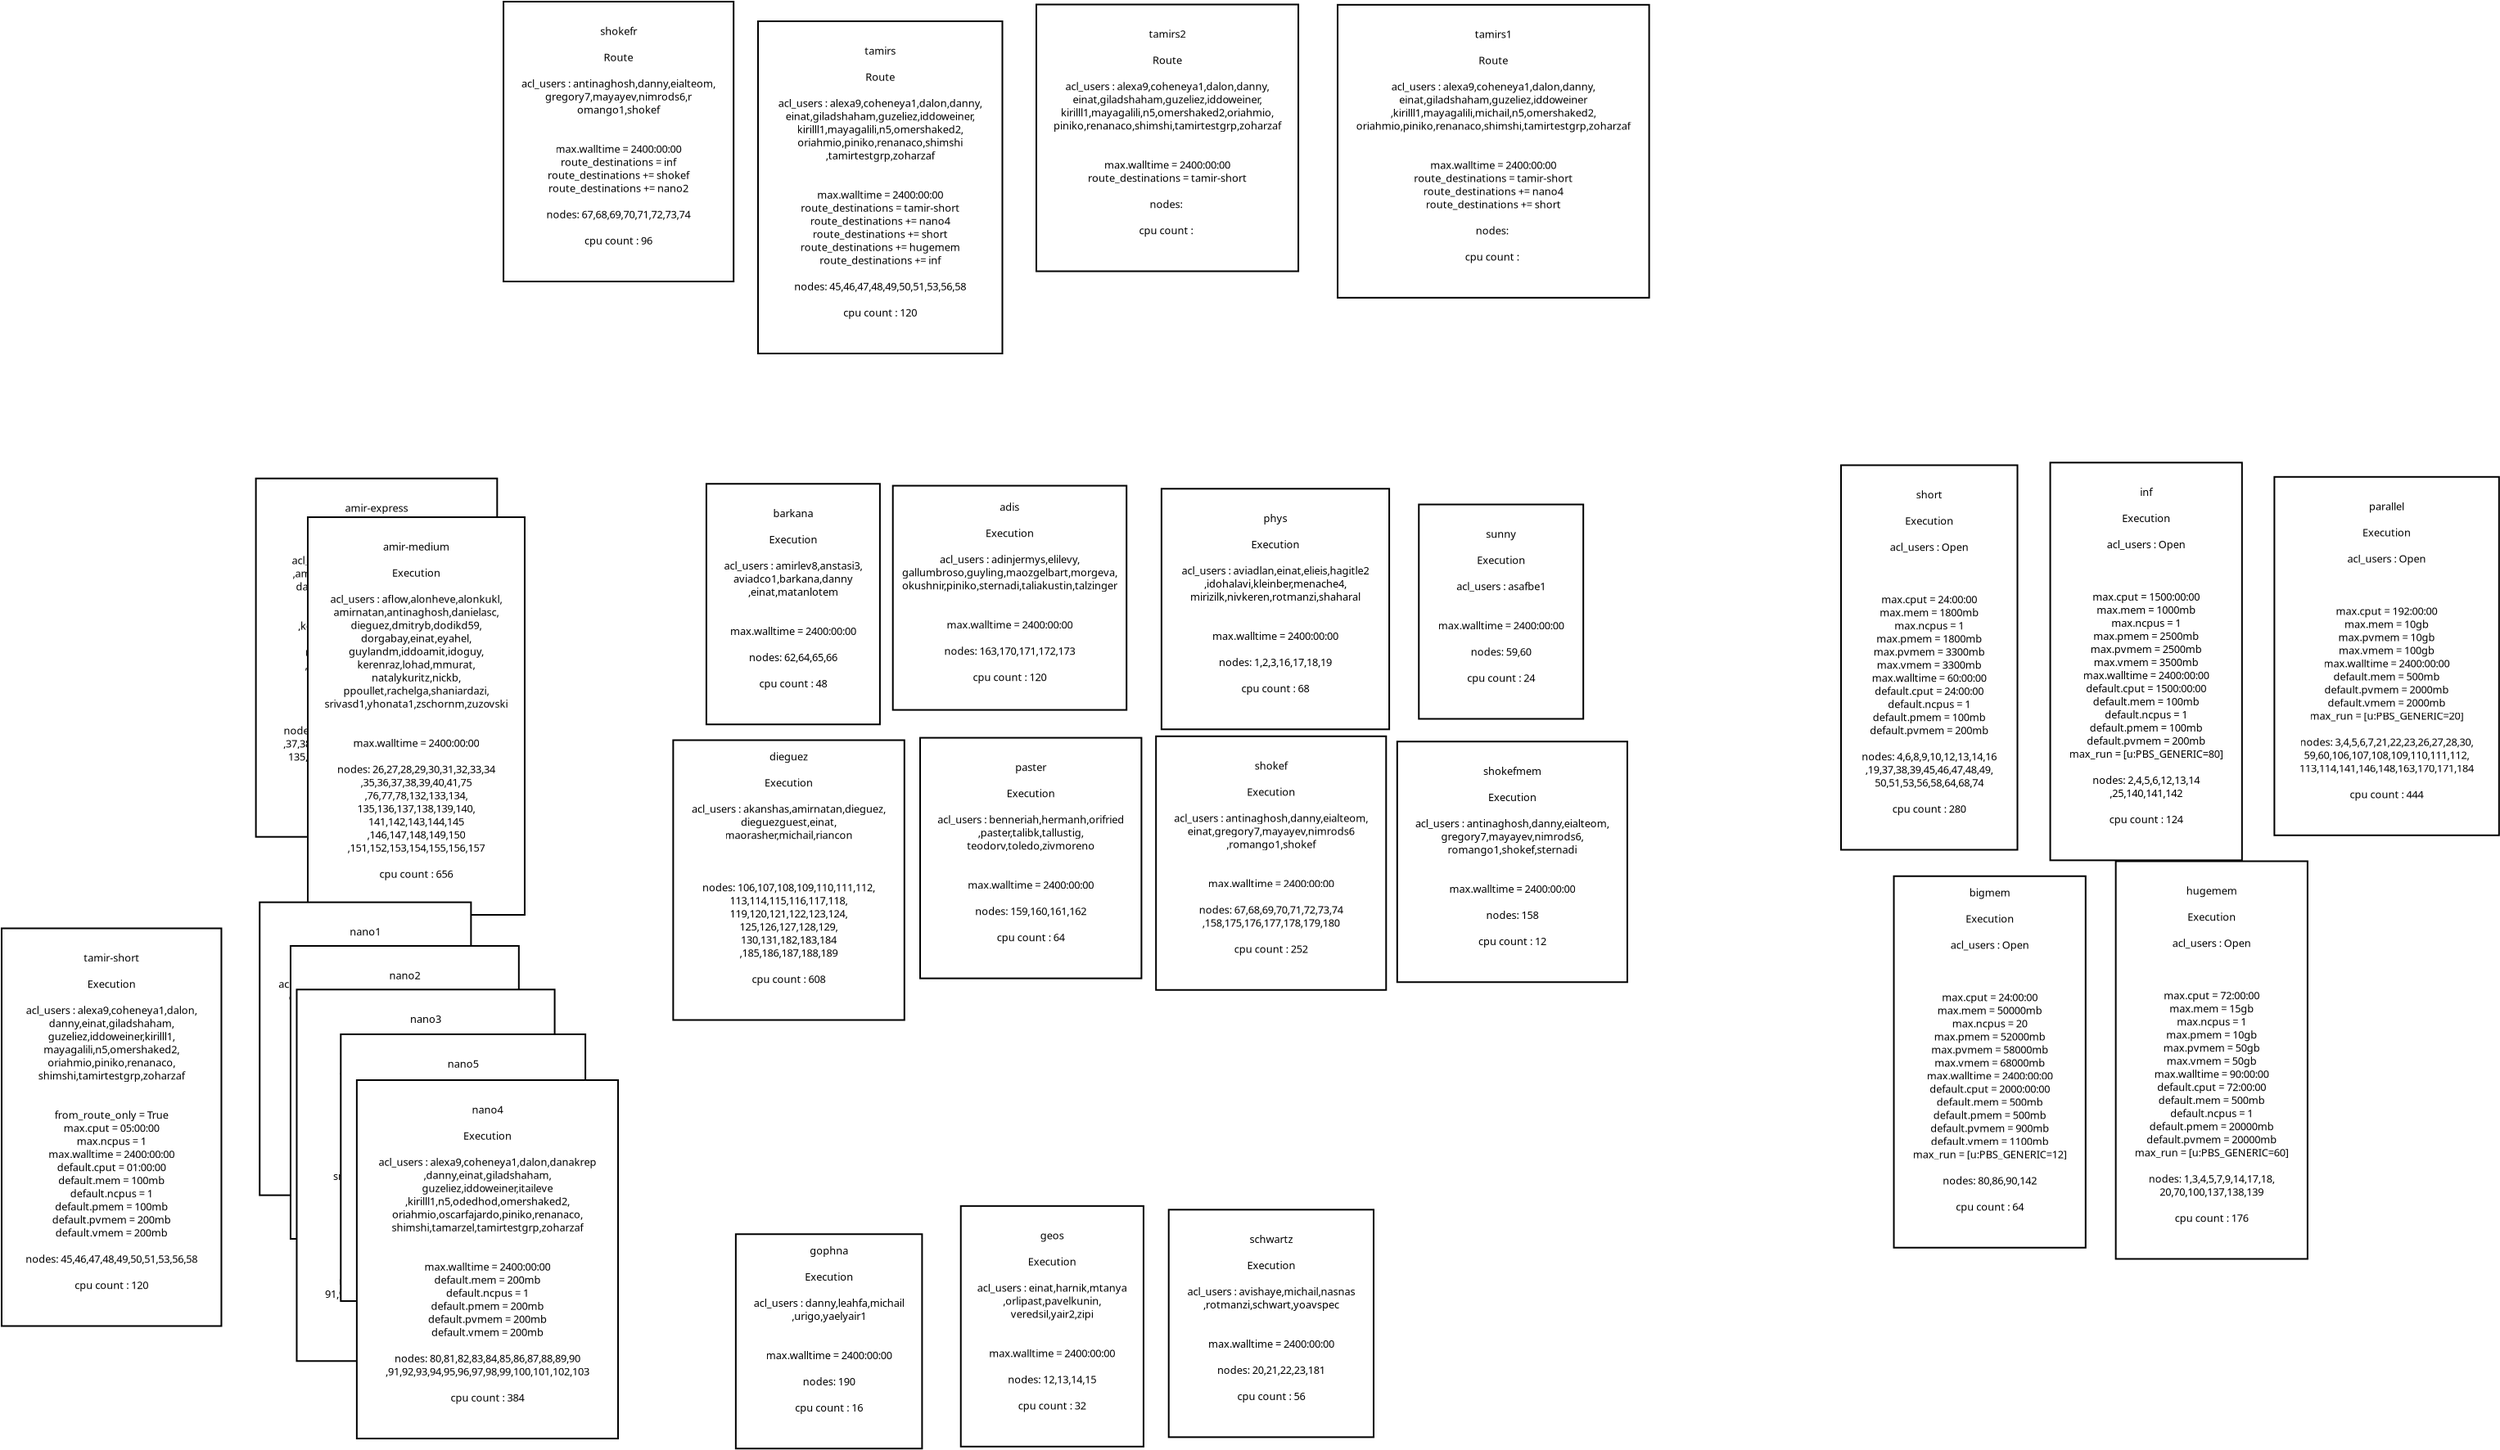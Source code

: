 <?xml version="1.0" encoding="UTF-8"?>
<dia:diagram xmlns:dia="http://www.lysator.liu.se/~alla/dia/">
  <dia:layer name="Background" visible="true" active="true">
    <dia:object type="Flowchart - Box" version="0" id="O0">
      <dia:attribute name="obj_pos">
        <dia:point val="-12.581,-28.523"/>
      </dia:attribute>
      <dia:attribute name="obj_bb">
        <dia:rectangle val="-12.631,-28.573;1.742,-14.773"/>
      </dia:attribute>
      <dia:attribute name="elem_corner">
        <dia:point val="-12.581,-28.523"/>
      </dia:attribute>
      <dia:attribute name="elem_width">
        <dia:real val="14.273"/>
      </dia:attribute>
      <dia:attribute name="elem_height">
        <dia:real val="13.7"/>
      </dia:attribute>
      <dia:attribute name="border_width">
        <dia:real val="0.1"/>
      </dia:attribute>
      <dia:attribute name="show_background">
        <dia:boolean val="true"/>
      </dia:attribute>
      <dia:attribute name="padding">
        <dia:real val="0"/>
      </dia:attribute>
      <dia:attribute name="text">
        <dia:composite type="text">
          <dia:attribute name="string">
            <dia:string>#
adis

Execution

acl_users : adinjermys,elilevy,
gallumbroso,guyling,maozgelbart,morgeva,
okushnir,piniko,sternadi,taliakustin,talzinger


max.walltime = 2400:00:00

nodes: 163,170,171,172,173

cpu count : 120

#</dia:string>
          </dia:attribute>
          <dia:attribute name="font">
            <dia:font family="sans" style="0" name="Helvetica"/>
          </dia:attribute>
          <dia:attribute name="height">
            <dia:real val="0.8"/>
          </dia:attribute>
          <dia:attribute name="pos">
            <dia:point val="-5.444,-27.878"/>
          </dia:attribute>
          <dia:attribute name="color">
            <dia:color val="#000000"/>
          </dia:attribute>
          <dia:attribute name="alignment">
            <dia:enum val="1"/>
          </dia:attribute>
        </dia:composite>
      </dia:attribute>
    </dia:object>
    <dia:object type="Flowchart - Box" version="0" id="O1">
      <dia:attribute name="obj_pos">
        <dia:point val="-51.486,-28.967"/>
      </dia:attribute>
      <dia:attribute name="obj_bb">
        <dia:rectangle val="-51.536,-29.017;-36.702,-7.017"/>
      </dia:attribute>
      <dia:attribute name="elem_corner">
        <dia:point val="-51.486,-28.967"/>
      </dia:attribute>
      <dia:attribute name="elem_width">
        <dia:real val="14.735"/>
      </dia:attribute>
      <dia:attribute name="elem_height">
        <dia:real val="21.9"/>
      </dia:attribute>
      <dia:attribute name="show_background">
        <dia:boolean val="true"/>
      </dia:attribute>
      <dia:attribute name="padding">
        <dia:real val="0.5"/>
      </dia:attribute>
      <dia:attribute name="text">
        <dia:composite type="text">
          <dia:attribute name="string">
            <dia:string>#
amir-express

Execution

acl_users : aflow,alonheve,alonkukl
,amirnatan,antinaghosh,danielasc,
danny,dieguez,dmitryb,dodikd59
,dorgabay,einat,eyahel
,guylandm,iddoamit,idoguy
,kerenraz,lohad,michail,mmurat,
natalykuritz,nickb,ppoullet,
rachelga,shaniardazi,srivasd1
,yhonata1,zschornm,zuzovski


max.walltime = 2400:00:00

nodes: 26,27,28,29,30,31,32,33,34,35,36
,37,38,39,40,41,75,76,77,78,132,133,134,
135,136,137,138,139,140,141,142,143,
144,145,146,147,148,149,150,
151,152,153,154,155,156,157

cpu count : 656
#</dia:string>
          </dia:attribute>
          <dia:attribute name="font">
            <dia:font family="sans" style="0" name="Helvetica"/>
          </dia:attribute>
          <dia:attribute name="height">
            <dia:real val="0.8"/>
          </dia:attribute>
          <dia:attribute name="pos">
            <dia:point val="-44.119,-27.822"/>
          </dia:attribute>
          <dia:attribute name="color">
            <dia:color val="#000000"/>
          </dia:attribute>
          <dia:attribute name="alignment">
            <dia:enum val="1"/>
          </dia:attribute>
        </dia:composite>
      </dia:attribute>
    </dia:object>
    <dia:object type="Flowchart - Box" version="0" id="O2">
      <dia:attribute name="obj_pos">
        <dia:point val="-48.318,-26.6"/>
      </dia:attribute>
      <dia:attribute name="obj_bb">
        <dia:rectangle val="-48.367,-26.65;-35.017,-2.25"/>
      </dia:attribute>
      <dia:attribute name="elem_corner">
        <dia:point val="-48.318,-26.6"/>
      </dia:attribute>
      <dia:attribute name="elem_width">
        <dia:real val="13.25"/>
      </dia:attribute>
      <dia:attribute name="elem_height">
        <dia:real val="24.3"/>
      </dia:attribute>
      <dia:attribute name="show_background">
        <dia:boolean val="true"/>
      </dia:attribute>
      <dia:attribute name="padding">
        <dia:real val="0.5"/>
      </dia:attribute>
      <dia:attribute name="text">
        <dia:composite type="text">
          <dia:attribute name="string">
            <dia:string>#
amir-medium

Execution

acl_users : aflow,alonheve,alonkukl,
amirnatan,antinaghosh,danielasc,
dieguez,dmitryb,dodikd59,
dorgabay,einat,eyahel,
guylandm,iddoamit,idoguy,
kerenraz,lohad,mmurat,
natalykuritz,nickb,
ppoullet,rachelga,shaniardazi,
srivasd1,yhonata1,zschornm,zuzovski


max.walltime = 2400:00:00

nodes: 26,27,28,29,30,31,32,33,34
,35,36,37,38,39,40,41,75
,76,77,78,132,133,134,
135,136,137,138,139,140,
141,142,143,144,145
,146,147,148,149,150
,151,152,153,154,155,156,157

cpu count : 656

#</dia:string>
          </dia:attribute>
          <dia:attribute name="font">
            <dia:font family="sans" style="0" name="Helvetica"/>
          </dia:attribute>
          <dia:attribute name="height">
            <dia:real val="0.8"/>
          </dia:attribute>
          <dia:attribute name="pos">
            <dia:point val="-41.693,-25.455"/>
          </dia:attribute>
          <dia:attribute name="color">
            <dia:color val="#000000"/>
          </dia:attribute>
          <dia:attribute name="alignment">
            <dia:enum val="1"/>
          </dia:attribute>
        </dia:composite>
      </dia:attribute>
    </dia:object>
    <dia:object type="Flowchart - Box" version="0" id="O3">
      <dia:attribute name="obj_pos">
        <dia:point val="-23.972,-28.639"/>
      </dia:attribute>
      <dia:attribute name="obj_bb">
        <dia:rectangle val="-24.022,-28.689;-13.322,-13.889"/>
      </dia:attribute>
      <dia:attribute name="elem_corner">
        <dia:point val="-23.972,-28.639"/>
      </dia:attribute>
      <dia:attribute name="elem_width">
        <dia:real val="10.6"/>
      </dia:attribute>
      <dia:attribute name="elem_height">
        <dia:real val="14.7"/>
      </dia:attribute>
      <dia:attribute name="show_background">
        <dia:boolean val="true"/>
      </dia:attribute>
      <dia:attribute name="padding">
        <dia:real val="0.5"/>
      </dia:attribute>
      <dia:attribute name="text">
        <dia:composite type="text">
          <dia:attribute name="string">
            <dia:string>#
barkana

Execution

acl_users : amirlev8,anstasi3,
aviadco1,barkana,danny
,einat,matanlotem


max.walltime = 2400:00:00

nodes: 62,64,65,66

cpu count : 48

#</dia:string>
          </dia:attribute>
          <dia:attribute name="font">
            <dia:font family="sans" style="0" name="Helvetica"/>
          </dia:attribute>
          <dia:attribute name="height">
            <dia:real val="0.8"/>
          </dia:attribute>
          <dia:attribute name="pos">
            <dia:point val="-18.672,-27.494"/>
          </dia:attribute>
          <dia:attribute name="color">
            <dia:color val="#000000"/>
          </dia:attribute>
          <dia:attribute name="alignment">
            <dia:enum val="1"/>
          </dia:attribute>
        </dia:composite>
      </dia:attribute>
    </dia:object>
    <dia:object type="Flowchart - Box" version="0" id="O4">
      <dia:attribute name="obj_pos">
        <dia:point val="48.56,-4.665"/>
      </dia:attribute>
      <dia:attribute name="obj_bb">
        <dia:rectangle val="48.51,-4.715;60.323,18.085"/>
      </dia:attribute>
      <dia:attribute name="elem_corner">
        <dia:point val="48.56,-4.665"/>
      </dia:attribute>
      <dia:attribute name="elem_width">
        <dia:real val="11.713"/>
      </dia:attribute>
      <dia:attribute name="elem_height">
        <dia:real val="22.7"/>
      </dia:attribute>
      <dia:attribute name="show_background">
        <dia:boolean val="true"/>
      </dia:attribute>
      <dia:attribute name="padding">
        <dia:real val="0.5"/>
      </dia:attribute>
      <dia:attribute name="text">
        <dia:composite type="text">
          <dia:attribute name="string">
            <dia:string>#bigmem

Execution

acl_users : Open



max.cput = 24:00:00
max.mem = 50000mb
max.ncpus = 20
max.pmem = 52000mb
max.pvmem = 58000mb
max.vmem = 68000mb
max.walltime = 2400:00:00
default.cput = 2000:00:00
default.mem = 500mb
default.pmem = 500mb
default.pvmem = 900mb
default.vmem = 1100mb
max_run = [u:PBS_GENERIC=12]

nodes: 80,86,90,142

cpu count : 64

#</dia:string>
          </dia:attribute>
          <dia:attribute name="font">
            <dia:font family="sans" style="0" name="Helvetica"/>
          </dia:attribute>
          <dia:attribute name="height">
            <dia:real val="0.8"/>
          </dia:attribute>
          <dia:attribute name="pos">
            <dia:point val="54.416,-3.52"/>
          </dia:attribute>
          <dia:attribute name="color">
            <dia:color val="#000000"/>
          </dia:attribute>
          <dia:attribute name="alignment">
            <dia:enum val="1"/>
          </dia:attribute>
        </dia:composite>
      </dia:attribute>
    </dia:object>
    <dia:object type="Flowchart - Box" version="0" id="O5">
      <dia:attribute name="obj_pos">
        <dia:point val="-25.999,-12.976"/>
      </dia:attribute>
      <dia:attribute name="obj_bb">
        <dia:rectangle val="-26.049,-13.026;-11.827,4.174"/>
      </dia:attribute>
      <dia:attribute name="elem_corner">
        <dia:point val="-25.999,-12.976"/>
      </dia:attribute>
      <dia:attribute name="elem_width">
        <dia:real val="14.122"/>
      </dia:attribute>
      <dia:attribute name="elem_height">
        <dia:real val="17.1"/>
      </dia:attribute>
      <dia:attribute name="show_background">
        <dia:boolean val="true"/>
      </dia:attribute>
      <dia:attribute name="padding">
        <dia:real val="0.5"/>
      </dia:attribute>
      <dia:attribute name="text">
        <dia:composite type="text">
          <dia:attribute name="string">
            <dia:string>#dieguez

Execution

acl_users : akanshas,amirnatan,dieguez,
dieguezguest,einat,
maorasher,michail,riancon



nodes: 106,107,108,109,110,111,112,
113,114,115,116,117,118,
119,120,121,122,123,124,
125,126,127,128,129,
130,131,182,183,184
,185,186,187,188,189

cpu count : 608

#</dia:string>
          </dia:attribute>
          <dia:attribute name="font">
            <dia:font family="sans" style="0" name="Helvetica"/>
          </dia:attribute>
          <dia:attribute name="height">
            <dia:real val="0.8"/>
          </dia:attribute>
          <dia:attribute name="pos">
            <dia:point val="-18.938,-11.831"/>
          </dia:attribute>
          <dia:attribute name="color">
            <dia:color val="#000000"/>
          </dia:attribute>
          <dia:attribute name="alignment">
            <dia:enum val="1"/>
          </dia:attribute>
        </dia:composite>
      </dia:attribute>
    </dia:object>
    <dia:object type="Flowchart - Box" version="0" id="O6">
      <dia:attribute name="obj_pos">
        <dia:point val="-8.43,15.489"/>
      </dia:attribute>
      <dia:attribute name="obj_bb">
        <dia:rectangle val="-8.48,15.439;2.78,30.239"/>
      </dia:attribute>
      <dia:attribute name="elem_corner">
        <dia:point val="-8.43,15.489"/>
      </dia:attribute>
      <dia:attribute name="elem_width">
        <dia:real val="11.16"/>
      </dia:attribute>
      <dia:attribute name="elem_height">
        <dia:real val="14.7"/>
      </dia:attribute>
      <dia:attribute name="show_background">
        <dia:boolean val="true"/>
      </dia:attribute>
      <dia:attribute name="padding">
        <dia:real val="0.5"/>
      </dia:attribute>
      <dia:attribute name="text">
        <dia:composite type="text">
          <dia:attribute name="string">
            <dia:string>#
geos

Execution

acl_users : einat,harnik,mtanya
,orlipast,pavelkunin,
veredsil,yair2,zipi


max.walltime = 2400:00:00

nodes: 12,13,14,15

cpu count : 32

#</dia:string>
          </dia:attribute>
          <dia:attribute name="font">
            <dia:font family="sans" style="0" name="Helvetica"/>
          </dia:attribute>
          <dia:attribute name="height">
            <dia:real val="0.8"/>
          </dia:attribute>
          <dia:attribute name="pos">
            <dia:point val="-2.85,16.634"/>
          </dia:attribute>
          <dia:attribute name="color">
            <dia:color val="#000000"/>
          </dia:attribute>
          <dia:attribute name="alignment">
            <dia:enum val="1"/>
          </dia:attribute>
        </dia:composite>
      </dia:attribute>
    </dia:object>
    <dia:object type="Flowchart - Box" version="0" id="O7">
      <dia:attribute name="obj_pos">
        <dia:point val="-22.174,17.21"/>
      </dia:attribute>
      <dia:attribute name="obj_bb">
        <dia:rectangle val="-22.224,17.16;-10.746,30.36"/>
      </dia:attribute>
      <dia:attribute name="elem_corner">
        <dia:point val="-22.174,17.21"/>
      </dia:attribute>
      <dia:attribute name="elem_width">
        <dia:real val="11.377"/>
      </dia:attribute>
      <dia:attribute name="elem_height">
        <dia:real val="13.1"/>
      </dia:attribute>
      <dia:attribute name="show_background">
        <dia:boolean val="true"/>
      </dia:attribute>
      <dia:attribute name="padding">
        <dia:real val="0.5"/>
      </dia:attribute>
      <dia:attribute name="text">
        <dia:composite type="text">
          <dia:attribute name="string">
            <dia:string>#gophna

Execution

acl_users : danny,leahfa,michail
,urigo,yaelyair1


max.walltime = 2400:00:00

nodes: 190

cpu count : 16

#</dia:string>
          </dia:attribute>
          <dia:attribute name="font">
            <dia:font family="sans" style="0" name="Helvetica"/>
          </dia:attribute>
          <dia:attribute name="height">
            <dia:real val="0.8"/>
          </dia:attribute>
          <dia:attribute name="pos">
            <dia:point val="-16.485,18.355"/>
          </dia:attribute>
          <dia:attribute name="color">
            <dia:color val="#000000"/>
          </dia:attribute>
          <dia:attribute name="alignment">
            <dia:enum val="1"/>
          </dia:attribute>
        </dia:composite>
      </dia:attribute>
    </dia:object>
    <dia:object type="Flowchart - Box" version="0" id="O8">
      <dia:attribute name="obj_pos">
        <dia:point val="62.115,-5.578"/>
      </dia:attribute>
      <dia:attribute name="obj_bb">
        <dia:rectangle val="62.065,-5.628;73.877,18.772"/>
      </dia:attribute>
      <dia:attribute name="elem_corner">
        <dia:point val="62.115,-5.578"/>
      </dia:attribute>
      <dia:attribute name="elem_width">
        <dia:real val="11.713"/>
      </dia:attribute>
      <dia:attribute name="elem_height">
        <dia:real val="24.3"/>
      </dia:attribute>
      <dia:attribute name="show_background">
        <dia:boolean val="true"/>
      </dia:attribute>
      <dia:attribute name="padding">
        <dia:real val="0.5"/>
      </dia:attribute>
      <dia:attribute name="text">
        <dia:composite type="text">
          <dia:attribute name="string">
            <dia:string>#
hugemem

Execution

acl_users : Open



max.cput = 72:00:00
max.mem = 15gb
max.ncpus = 1
max.pmem = 10gb
max.pvmem = 50gb
max.vmem = 50gb
max.walltime = 90:00:00
default.cput = 72:00:00
default.mem = 500mb
default.ncpus = 1
default.pmem = 20000mb
default.pvmem = 20000mb
max_run = [u:PBS_GENERIC=60]

nodes: 1,3,4,5,7,9,14,17,18,
20,70,100,137,138,139

cpu count : 176

#</dia:string>
          </dia:attribute>
          <dia:attribute name="font">
            <dia:font family="sans" style="0" name="Helvetica"/>
          </dia:attribute>
          <dia:attribute name="height">
            <dia:real val="0.8"/>
          </dia:attribute>
          <dia:attribute name="pos">
            <dia:point val="67.971,-4.433"/>
          </dia:attribute>
          <dia:attribute name="color">
            <dia:color val="#000000"/>
          </dia:attribute>
          <dia:attribute name="alignment">
            <dia:enum val="1"/>
          </dia:attribute>
        </dia:composite>
      </dia:attribute>
    </dia:object>
    <dia:object type="Flowchart - Box" version="0" id="O9">
      <dia:attribute name="obj_pos">
        <dia:point val="58.111,-29.935"/>
      </dia:attribute>
      <dia:attribute name="obj_bb">
        <dia:rectangle val="58.061,-29.985;69.874,-5.585"/>
      </dia:attribute>
      <dia:attribute name="elem_corner">
        <dia:point val="58.111,-29.935"/>
      </dia:attribute>
      <dia:attribute name="elem_width">
        <dia:real val="11.713"/>
      </dia:attribute>
      <dia:attribute name="elem_height">
        <dia:real val="24.3"/>
      </dia:attribute>
      <dia:attribute name="show_background">
        <dia:boolean val="true"/>
      </dia:attribute>
      <dia:attribute name="padding">
        <dia:real val="0.5"/>
      </dia:attribute>
      <dia:attribute name="text">
        <dia:composite type="text">
          <dia:attribute name="string">
            <dia:string>#
inf

Execution

acl_users : Open



max.cput = 1500:00:00
max.mem = 1000mb
max.ncpus = 1
max.pmem = 2500mb
max.pvmem = 2500mb
max.vmem = 3500mb
max.walltime = 2400:00:00
default.cput = 1500:00:00
default.mem = 100mb
default.ncpus = 1
default.pmem = 100mb
default.pvmem = 200mb
max_run = [u:PBS_GENERIC=80]

nodes: 2,4,5,6,12,13,14
,25,140,141,142

cpu count : 124

#</dia:string>
          </dia:attribute>
          <dia:attribute name="font">
            <dia:font family="sans" style="0" name="Helvetica"/>
          </dia:attribute>
          <dia:attribute name="height">
            <dia:real val="0.8"/>
          </dia:attribute>
          <dia:attribute name="pos">
            <dia:point val="63.967,-28.79"/>
          </dia:attribute>
          <dia:attribute name="color">
            <dia:color val="#000000"/>
          </dia:attribute>
          <dia:attribute name="alignment">
            <dia:enum val="1"/>
          </dia:attribute>
        </dia:composite>
      </dia:attribute>
    </dia:object>
    <dia:object type="Flowchart - Box" version="0" id="O10">
      <dia:attribute name="obj_pos">
        <dia:point val="-51.256,-3.071"/>
      </dia:attribute>
      <dia:attribute name="obj_bb">
        <dia:rectangle val="-51.306,-3.121;-38.299,14.879"/>
      </dia:attribute>
      <dia:attribute name="elem_corner">
        <dia:point val="-51.256,-3.071"/>
      </dia:attribute>
      <dia:attribute name="elem_width">
        <dia:real val="12.908"/>
      </dia:attribute>
      <dia:attribute name="elem_height">
        <dia:real val="17.9"/>
      </dia:attribute>
      <dia:attribute name="show_background">
        <dia:boolean val="true"/>
      </dia:attribute>
      <dia:attribute name="padding">
        <dia:real val="0.5"/>
      </dia:attribute>
      <dia:attribute name="text">
        <dia:composite type="text">
          <dia:attribute name="string">
            <dia:string>#
nano1

Execution

acl_users : anitzan,cosby,dergachev,
ebenstein,inonshar,mgoldstein,
michalo2,migliore,mordecai,
nitzan,noafreif,santanu


max.walltime = 2400:00:00
default.ncpus = 1

nodes: 80,81,82,83,84,85,86,87,
88,89,90,91,92,93,94,95,
96,97,98,99,100,101,102,103

cpu count : 384

#</dia:string>
          </dia:attribute>
          <dia:attribute name="font">
            <dia:font family="sans" style="0" name="Helvetica"/>
          </dia:attribute>
          <dia:attribute name="height">
            <dia:real val="0.8"/>
          </dia:attribute>
          <dia:attribute name="pos">
            <dia:point val="-44.802,-1.926"/>
          </dia:attribute>
          <dia:attribute name="color">
            <dia:color val="#000000"/>
          </dia:attribute>
          <dia:attribute name="alignment">
            <dia:enum val="1"/>
          </dia:attribute>
        </dia:composite>
      </dia:attribute>
    </dia:object>
    <dia:object type="Flowchart - Box" version="0" id="O11">
      <dia:attribute name="obj_pos">
        <dia:point val="-49.369,-0.404"/>
      </dia:attribute>
      <dia:attribute name="obj_bb">
        <dia:rectangle val="-49.419,-0.454;-35.376,17.546"/>
      </dia:attribute>
      <dia:attribute name="elem_corner">
        <dia:point val="-49.369,-0.404"/>
      </dia:attribute>
      <dia:attribute name="elem_width">
        <dia:real val="13.943"/>
      </dia:attribute>
      <dia:attribute name="elem_height">
        <dia:real val="17.9"/>
      </dia:attribute>
      <dia:attribute name="show_background">
        <dia:boolean val="true"/>
      </dia:attribute>
      <dia:attribute name="padding">
        <dia:real val="0.5"/>
      </dia:attribute>
      <dia:attribute name="text">
        <dia:composite type="text">
          <dia:attribute name="string">
            <dia:string>#
nano2

Execution

acl_users : eialteom,gregory7,mayayev,
mordecai,nimrods6,romango1,shokef


max.walltime = 2400:00:00
default.mem = 200mb
default.ncpus = 1
default.pmem = 200mb

nodes: 81,82,83,84,85,86,87,
88,89,90,91,92,93,94,95,96
,97,98,99,100,101,102,103

cpu count : 368

#</dia:string>
          </dia:attribute>
          <dia:attribute name="font">
            <dia:font family="sans" style="0" name="Helvetica"/>
          </dia:attribute>
          <dia:attribute name="height">
            <dia:real val="0.8"/>
          </dia:attribute>
          <dia:attribute name="pos">
            <dia:point val="-42.397,0.741"/>
          </dia:attribute>
          <dia:attribute name="color">
            <dia:color val="#000000"/>
          </dia:attribute>
          <dia:attribute name="alignment">
            <dia:enum val="1"/>
          </dia:attribute>
        </dia:composite>
      </dia:attribute>
    </dia:object>
    <dia:object type="Flowchart - Box" version="0" id="O12">
      <dia:attribute name="obj_pos">
        <dia:point val="-48.993,2.262"/>
      </dia:attribute>
      <dia:attribute name="obj_bb">
        <dia:rectangle val="-49.043,2.212;-33.188,25.012"/>
      </dia:attribute>
      <dia:attribute name="elem_corner">
        <dia:point val="-48.993,2.262"/>
      </dia:attribute>
      <dia:attribute name="elem_width">
        <dia:real val="15.755"/>
      </dia:attribute>
      <dia:attribute name="elem_height">
        <dia:real val="22.7"/>
      </dia:attribute>
      <dia:attribute name="show_background">
        <dia:boolean val="true"/>
      </dia:attribute>
      <dia:attribute name="padding">
        <dia:real val="0.5"/>
      </dia:attribute>
      <dia:attribute name="text">
        <dia:composite type="text">
          <dia:attribute name="string">
            <dia:string>#
nano3

Execution

acl_users : aflow,alonheve,alonkukl,
amirnatan,antinaghosh,dieguez
,dodikd59,eyahel,goldfriend,
guylandm,hdiamant,iddoamit
,idoguy,jonathanm,kerenraz,
lironkor,lohad,mmurat
,natalykuritz,ozzoshri,rachelga,
riancon,ronlif,shaniardazi,
srivasd1,tamiradm,zschornm,zuzovski


max.walltime = 2400:00:00
default.mem = 200mb
default.ncpus = 1
default.pmem = 200mb

nodes: 81,82,83,84,85,86,87,88,89,90,
91,92,93,94,95,96,97,98,99,100,101,102,103

cpu count : 368

#</dia:string>
          </dia:attribute>
          <dia:attribute name="font">
            <dia:font family="sans" style="0" name="Helvetica"/>
          </dia:attribute>
          <dia:attribute name="height">
            <dia:real val="0.8"/>
          </dia:attribute>
          <dia:attribute name="pos">
            <dia:point val="-41.116,3.407"/>
          </dia:attribute>
          <dia:attribute name="color">
            <dia:color val="#000000"/>
          </dia:attribute>
          <dia:attribute name="alignment">
            <dia:enum val="1"/>
          </dia:attribute>
        </dia:composite>
      </dia:attribute>
    </dia:object>
    <dia:object type="Flowchart - Box" version="0" id="O13">
      <dia:attribute name="obj_pos">
        <dia:point val="-46.302,4.996"/>
      </dia:attribute>
      <dia:attribute name="obj_bb">
        <dia:rectangle val="-46.352,4.946;-31.312,21.346"/>
      </dia:attribute>
      <dia:attribute name="elem_corner">
        <dia:point val="-46.302,4.996"/>
      </dia:attribute>
      <dia:attribute name="elem_width">
        <dia:real val="14.94"/>
      </dia:attribute>
      <dia:attribute name="elem_height">
        <dia:real val="16.3"/>
      </dia:attribute>
      <dia:attribute name="show_background">
        <dia:boolean val="true"/>
      </dia:attribute>
      <dia:attribute name="padding">
        <dia:real val="0.5"/>
      </dia:attribute>
      <dia:attribute name="text">
        <dia:composite type="text">
          <dia:attribute name="string">
            <dia:string>#
nano5

Execution

acl_users : advazehavi,rabani,takuma


max.walltime = 2400:00:00
default.mem = 200mb
default.ncpus = 1
default.pmem = 200mb

nodes: 81,82,83,84,85,86,87,88,89,90,91
,92,93,94,95,96,97,98,99,100,101,102,103

cpu count : 368

#</dia:string>
          </dia:attribute>
          <dia:attribute name="font">
            <dia:font family="sans" style="0" name="Helvetica"/>
          </dia:attribute>
          <dia:attribute name="height">
            <dia:real val="0.8"/>
          </dia:attribute>
          <dia:attribute name="pos">
            <dia:point val="-38.832,6.141"/>
          </dia:attribute>
          <dia:attribute name="color">
            <dia:color val="#000000"/>
          </dia:attribute>
          <dia:attribute name="alignment">
            <dia:enum val="1"/>
          </dia:attribute>
        </dia:composite>
      </dia:attribute>
    </dia:object>
    <dia:object type="Flowchart - Box" version="0" id="O14">
      <dia:attribute name="obj_pos">
        <dia:point val="-45.323,7.796"/>
      </dia:attribute>
      <dia:attribute name="obj_bb">
        <dia:rectangle val="-45.373,7.746;-29.315,29.746"/>
      </dia:attribute>
      <dia:attribute name="elem_corner">
        <dia:point val="-45.323,7.796"/>
      </dia:attribute>
      <dia:attribute name="elem_width">
        <dia:real val="15.957"/>
      </dia:attribute>
      <dia:attribute name="elem_height">
        <dia:real val="21.9"/>
      </dia:attribute>
      <dia:attribute name="show_background">
        <dia:boolean val="true"/>
      </dia:attribute>
      <dia:attribute name="padding">
        <dia:real val="0.5"/>
      </dia:attribute>
      <dia:attribute name="text">
        <dia:composite type="text">
          <dia:attribute name="string">
            <dia:string>#
nano4

Execution

acl_users : alexa9,coheneya1,dalon,danakrep
,danny,einat,giladshaham,
guzeliez,iddoweiner,itaileve
,kirilll1,n5,odedhod,omershaked2,
oriahmio,oscarfajardo,piniko,renanaco,
shimshi,tamarzel,tamirtestgrp,zoharzaf


max.walltime = 2400:00:00
default.mem = 200mb
default.ncpus = 1
default.pmem = 200mb
default.pvmem = 200mb
default.vmem = 200mb

nodes: 80,81,82,83,84,85,86,87,88,89,90
,91,92,93,94,95,96,97,98,99,100,101,102,103

cpu count : 384

#</dia:string>
          </dia:attribute>
          <dia:attribute name="font">
            <dia:font family="sans" style="0" name="Helvetica"/>
          </dia:attribute>
          <dia:attribute name="height">
            <dia:real val="0.8"/>
          </dia:attribute>
          <dia:attribute name="pos">
            <dia:point val="-37.344,8.941"/>
          </dia:attribute>
          <dia:attribute name="color">
            <dia:color val="#000000"/>
          </dia:attribute>
          <dia:attribute name="alignment">
            <dia:enum val="1"/>
          </dia:attribute>
        </dia:composite>
      </dia:attribute>
    </dia:object>
    <dia:object type="Flowchart - Box" version="0" id="O15">
      <dia:attribute name="obj_pos">
        <dia:point val="71.802,-29.062"/>
      </dia:attribute>
      <dia:attribute name="obj_bb">
        <dia:rectangle val="71.752,-29.112;85.574,-7.112"/>
      </dia:attribute>
      <dia:attribute name="elem_corner">
        <dia:point val="71.802,-29.062"/>
      </dia:attribute>
      <dia:attribute name="elem_width">
        <dia:real val="13.722"/>
      </dia:attribute>
      <dia:attribute name="elem_height">
        <dia:real val="21.9"/>
      </dia:attribute>
      <dia:attribute name="show_background">
        <dia:boolean val="true"/>
      </dia:attribute>
      <dia:attribute name="padding">
        <dia:real val="0.5"/>
      </dia:attribute>
      <dia:attribute name="text">
        <dia:composite type="text">
          <dia:attribute name="string">
            <dia:string>#
parallel

Execution

acl_users : Open



max.cput = 192:00:00
max.mem = 10gb
max.pvmem = 10gb
max.vmem = 100gb
max.walltime = 2400:00:00
default.mem = 500mb
default.pvmem = 2000mb
default.vmem = 2000mb
max_run = [u:PBS_GENERIC=20]

nodes: 3,4,5,6,7,21,22,23,26,27,28,30,
59,60,106,107,108,109,110,111,112,
113,114,141,146,148,163,170,171,184

cpu count : 444

#</dia:string>
          </dia:attribute>
          <dia:attribute name="font">
            <dia:font family="sans" style="0" name="Helvetica"/>
          </dia:attribute>
          <dia:attribute name="height">
            <dia:real val="0.8"/>
          </dia:attribute>
          <dia:attribute name="pos">
            <dia:point val="78.663,-27.917"/>
          </dia:attribute>
          <dia:attribute name="color">
            <dia:color val="#000000"/>
          </dia:attribute>
          <dia:attribute name="alignment">
            <dia:enum val="1"/>
          </dia:attribute>
        </dia:composite>
      </dia:attribute>
    </dia:object>
    <dia:object type="Flowchart - Box" version="0" id="O16">
      <dia:attribute name="obj_pos">
        <dia:point val="-10.915,-13.121"/>
      </dia:attribute>
      <dia:attribute name="obj_bb">
        <dia:rectangle val="-10.964,-13.171;2.653,1.629"/>
      </dia:attribute>
      <dia:attribute name="elem_corner">
        <dia:point val="-10.915,-13.121"/>
      </dia:attribute>
      <dia:attribute name="elem_width">
        <dia:real val="13.518"/>
      </dia:attribute>
      <dia:attribute name="elem_height">
        <dia:real val="14.7"/>
      </dia:attribute>
      <dia:attribute name="show_background">
        <dia:boolean val="true"/>
      </dia:attribute>
      <dia:attribute name="padding">
        <dia:real val="0.5"/>
      </dia:attribute>
      <dia:attribute name="text">
        <dia:composite type="text">
          <dia:attribute name="string">
            <dia:string>#
paster

Execution

acl_users : benneriah,hermanh,orifried
,paster,talibk,tallustig,
teodorv,toledo,zivmoreno


max.walltime = 2400:00:00

nodes: 159,160,161,162

cpu count : 64

#</dia:string>
          </dia:attribute>
          <dia:attribute name="font">
            <dia:font family="sans" style="0" name="Helvetica"/>
          </dia:attribute>
          <dia:attribute name="height">
            <dia:real val="0.8"/>
          </dia:attribute>
          <dia:attribute name="pos">
            <dia:point val="-4.156,-11.976"/>
          </dia:attribute>
          <dia:attribute name="color">
            <dia:color val="#000000"/>
          </dia:attribute>
          <dia:attribute name="alignment">
            <dia:enum val="1"/>
          </dia:attribute>
        </dia:composite>
      </dia:attribute>
    </dia:object>
    <dia:object type="Flowchart - Box" version="0" id="O17">
      <dia:attribute name="obj_pos">
        <dia:point val="3.827,-28.338"/>
      </dia:attribute>
      <dia:attribute name="obj_bb">
        <dia:rectangle val="3.777,-28.388;17.787,-13.588"/>
      </dia:attribute>
      <dia:attribute name="elem_corner">
        <dia:point val="3.827,-28.338"/>
      </dia:attribute>
      <dia:attribute name="elem_width">
        <dia:real val="13.91"/>
      </dia:attribute>
      <dia:attribute name="elem_height">
        <dia:real val="14.7"/>
      </dia:attribute>
      <dia:attribute name="show_background">
        <dia:boolean val="true"/>
      </dia:attribute>
      <dia:attribute name="padding">
        <dia:real val="0.5"/>
      </dia:attribute>
      <dia:attribute name="text">
        <dia:composite type="text">
          <dia:attribute name="string">
            <dia:string>#
phys

Execution

acl_users : aviadlan,einat,elieis,hagitle2
,idohalavi,kleinber,menache4,
mirizilk,nivkeren,rotmanzi,shaharal


max.walltime = 2400:00:00

nodes: 1,2,3,16,17,18,19

cpu count : 68

#</dia:string>
          </dia:attribute>
          <dia:attribute name="font">
            <dia:font family="sans" style="0" name="Helvetica"/>
          </dia:attribute>
          <dia:attribute name="height">
            <dia:real val="0.8"/>
          </dia:attribute>
          <dia:attribute name="pos">
            <dia:point val="10.781,-27.193"/>
          </dia:attribute>
          <dia:attribute name="color">
            <dia:color val="#000000"/>
          </dia:attribute>
          <dia:attribute name="alignment">
            <dia:enum val="1"/>
          </dia:attribute>
        </dia:composite>
      </dia:attribute>
    </dia:object>
    <dia:object type="Flowchart - Box" version="0" id="O18">
      <dia:attribute name="obj_pos">
        <dia:point val="4.269,15.714"/>
      </dia:attribute>
      <dia:attribute name="obj_bb">
        <dia:rectangle val="4.219,15.664;16.834,29.664"/>
      </dia:attribute>
      <dia:attribute name="elem_corner">
        <dia:point val="4.269,15.714"/>
      </dia:attribute>
      <dia:attribute name="elem_width">
        <dia:real val="12.515"/>
      </dia:attribute>
      <dia:attribute name="elem_height">
        <dia:real val="13.9"/>
      </dia:attribute>
      <dia:attribute name="show_background">
        <dia:boolean val="true"/>
      </dia:attribute>
      <dia:attribute name="padding">
        <dia:real val="0.5"/>
      </dia:attribute>
      <dia:attribute name="text">
        <dia:composite type="text">
          <dia:attribute name="string">
            <dia:string>#
schwartz

Execution

acl_users : avishaye,michail,nasnas
,rotmanzi,schwart,yoavspec


max.walltime = 2400:00:00

nodes: 20,21,22,23,181

cpu count : 56

#</dia:string>
          </dia:attribute>
          <dia:attribute name="font">
            <dia:font family="sans" style="0" name="Helvetica"/>
          </dia:attribute>
          <dia:attribute name="height">
            <dia:real val="0.8"/>
          </dia:attribute>
          <dia:attribute name="pos">
            <dia:point val="10.527,16.859"/>
          </dia:attribute>
          <dia:attribute name="color">
            <dia:color val="#000000"/>
          </dia:attribute>
          <dia:attribute name="alignment">
            <dia:enum val="1"/>
          </dia:attribute>
        </dia:composite>
      </dia:attribute>
    </dia:object>
    <dia:object type="Flowchart - Box" version="0" id="O19">
      <dia:attribute name="obj_pos">
        <dia:point val="3.492,-13.213"/>
      </dia:attribute>
      <dia:attribute name="obj_bb">
        <dia:rectangle val="3.442,-13.263;17.597,2.337"/>
      </dia:attribute>
      <dia:attribute name="elem_corner">
        <dia:point val="3.492,-13.213"/>
      </dia:attribute>
      <dia:attribute name="elem_width">
        <dia:real val="14.055"/>
      </dia:attribute>
      <dia:attribute name="elem_height">
        <dia:real val="15.5"/>
      </dia:attribute>
      <dia:attribute name="show_background">
        <dia:boolean val="true"/>
      </dia:attribute>
      <dia:attribute name="padding">
        <dia:real val="0.5"/>
      </dia:attribute>
      <dia:attribute name="text">
        <dia:composite type="text">
          <dia:attribute name="string">
            <dia:string>#
shokef

Execution

acl_users : antinaghosh,danny,eialteom,
einat,gregory7,mayayev,nimrods6
,romango1,shokef


max.walltime = 2400:00:00

nodes: 67,68,69,70,71,72,73,74
,158,175,176,177,178,179,180

cpu count : 252

#</dia:string>
          </dia:attribute>
          <dia:attribute name="font">
            <dia:font family="sans" style="0" name="Helvetica"/>
          </dia:attribute>
          <dia:attribute name="height">
            <dia:real val="0.8"/>
          </dia:attribute>
          <dia:attribute name="pos">
            <dia:point val="10.52,-12.068"/>
          </dia:attribute>
          <dia:attribute name="color">
            <dia:color val="#000000"/>
          </dia:attribute>
          <dia:attribute name="alignment">
            <dia:enum val="1"/>
          </dia:attribute>
        </dia:composite>
      </dia:attribute>
    </dia:object>
    <dia:object type="Flowchart - Box" version="0" id="O20">
      <dia:attribute name="obj_pos">
        <dia:point val="18.224,-12.89"/>
      </dia:attribute>
      <dia:attribute name="obj_bb">
        <dia:rectangle val="18.174,-12.94;32.329,1.86"/>
      </dia:attribute>
      <dia:attribute name="elem_corner">
        <dia:point val="18.224,-12.89"/>
      </dia:attribute>
      <dia:attribute name="elem_width">
        <dia:real val="14.055"/>
      </dia:attribute>
      <dia:attribute name="elem_height">
        <dia:real val="14.7"/>
      </dia:attribute>
      <dia:attribute name="show_background">
        <dia:boolean val="true"/>
      </dia:attribute>
      <dia:attribute name="padding">
        <dia:real val="0.5"/>
      </dia:attribute>
      <dia:attribute name="text">
        <dia:composite type="text">
          <dia:attribute name="string">
            <dia:string>#
shokefmem

Execution

acl_users : antinaghosh,danny,eialteom,
gregory7,mayayev,nimrods6,
romango1,shokef,sternadi


max.walltime = 2400:00:00

nodes: 158

cpu count : 12

#</dia:string>
          </dia:attribute>
          <dia:attribute name="font">
            <dia:font family="sans" style="0" name="Helvetica"/>
          </dia:attribute>
          <dia:attribute name="height">
            <dia:real val="0.8"/>
          </dia:attribute>
          <dia:attribute name="pos">
            <dia:point val="25.251,-11.745"/>
          </dia:attribute>
          <dia:attribute name="color">
            <dia:color val="#000000"/>
          </dia:attribute>
          <dia:attribute name="alignment">
            <dia:enum val="1"/>
          </dia:attribute>
        </dia:composite>
      </dia:attribute>
    </dia:object>
    <dia:object type="Flowchart - Box" version="0" id="O21">
      <dia:attribute name="obj_pos">
        <dia:point val="-36.364,-58.102"/>
      </dia:attribute>
      <dia:attribute name="obj_bb">
        <dia:rectangle val="-36.414,-58.152;-22.259,-40.952"/>
      </dia:attribute>
      <dia:attribute name="elem_corner">
        <dia:point val="-36.364,-58.102"/>
      </dia:attribute>
      <dia:attribute name="elem_width">
        <dia:real val="14.055"/>
      </dia:attribute>
      <dia:attribute name="elem_height">
        <dia:real val="17.1"/>
      </dia:attribute>
      <dia:attribute name="show_background">
        <dia:boolean val="true"/>
      </dia:attribute>
      <dia:attribute name="padding">
        <dia:real val="0.5"/>
      </dia:attribute>
      <dia:attribute name="text">
        <dia:composite type="text">
          <dia:attribute name="string">
            <dia:string>#
shokefr

Route

acl_users : antinaghosh,danny,eialteom,
gregory7,mayayev,nimrods6,r
omango1,shokef


max.walltime = 2400:00:00
route_destinations = inf
route_destinations += shokef
route_destinations += nano2

nodes: 67,68,69,70,71,72,73,74

cpu count : 96

#</dia:string>
          </dia:attribute>
          <dia:attribute name="font">
            <dia:font family="sans" style="0" name="Helvetica"/>
          </dia:attribute>
          <dia:attribute name="height">
            <dia:real val="0.8"/>
          </dia:attribute>
          <dia:attribute name="pos">
            <dia:point val="-29.336,-56.957"/>
          </dia:attribute>
          <dia:attribute name="color">
            <dia:color val="#000000"/>
          </dia:attribute>
          <dia:attribute name="alignment">
            <dia:enum val="1"/>
          </dia:attribute>
        </dia:composite>
      </dia:attribute>
    </dia:object>
    <dia:object type="Flowchart - Box" version="0" id="O22">
      <dia:attribute name="obj_pos">
        <dia:point val="45.333,-29.777"/>
      </dia:attribute>
      <dia:attribute name="obj_bb">
        <dia:rectangle val="45.283,-29.827;56.158,-6.227"/>
      </dia:attribute>
      <dia:attribute name="elem_corner">
        <dia:point val="45.333,-29.777"/>
      </dia:attribute>
      <dia:attribute name="elem_width">
        <dia:real val="10.775"/>
      </dia:attribute>
      <dia:attribute name="elem_height">
        <dia:real val="23.5"/>
      </dia:attribute>
      <dia:attribute name="show_background">
        <dia:boolean val="true"/>
      </dia:attribute>
      <dia:attribute name="padding">
        <dia:real val="0.5"/>
      </dia:attribute>
      <dia:attribute name="text">
        <dia:composite type="text">
          <dia:attribute name="string">
            <dia:string>#
short

Execution

acl_users : Open



max.cput = 24:00:00
max.mem = 1800mb
max.ncpus = 1
max.pmem = 1800mb
max.pvmem = 3300mb
max.vmem = 3300mb
max.walltime = 60:00:00
default.cput = 24:00:00
default.ncpus = 1
default.pmem = 100mb
default.pvmem = 200mb

nodes: 4,6,8,9,10,12,13,14,16
,19,37,38,39,45,46,47,48,49,
50,51,53,56,58,64,68,74

cpu count : 280

#</dia:string>
          </dia:attribute>
          <dia:attribute name="font">
            <dia:font family="sans" style="0" name="Helvetica"/>
          </dia:attribute>
          <dia:attribute name="height">
            <dia:real val="0.8"/>
          </dia:attribute>
          <dia:attribute name="pos">
            <dia:point val="50.72,-28.632"/>
          </dia:attribute>
          <dia:attribute name="color">
            <dia:color val="#000000"/>
          </dia:attribute>
          <dia:attribute name="alignment">
            <dia:enum val="1"/>
          </dia:attribute>
        </dia:composite>
      </dia:attribute>
    </dia:object>
    <dia:object type="Flowchart - Box" version="0" id="O23">
      <dia:attribute name="obj_pos">
        <dia:point val="19.546,-27.377"/>
      </dia:attribute>
      <dia:attribute name="obj_bb">
        <dia:rectangle val="19.496,-27.427;29.641,-14.227"/>
      </dia:attribute>
      <dia:attribute name="elem_corner">
        <dia:point val="19.546,-27.377"/>
      </dia:attribute>
      <dia:attribute name="elem_width">
        <dia:real val="10.045"/>
      </dia:attribute>
      <dia:attribute name="elem_height">
        <dia:real val="13.1"/>
      </dia:attribute>
      <dia:attribute name="show_background">
        <dia:boolean val="true"/>
      </dia:attribute>
      <dia:attribute name="padding">
        <dia:real val="0.5"/>
      </dia:attribute>
      <dia:attribute name="text">
        <dia:composite type="text">
          <dia:attribute name="string">
            <dia:string>#
sunny

Execution

acl_users : asafbe1


max.walltime = 2400:00:00

nodes: 59,60

cpu count : 24

#</dia:string>
          </dia:attribute>
          <dia:attribute name="font">
            <dia:font family="sans" style="0" name="Helvetica"/>
          </dia:attribute>
          <dia:attribute name="height">
            <dia:real val="0.8"/>
          </dia:attribute>
          <dia:attribute name="pos">
            <dia:point val="24.569,-26.232"/>
          </dia:attribute>
          <dia:attribute name="color">
            <dia:color val="#000000"/>
          </dia:attribute>
          <dia:attribute name="alignment">
            <dia:enum val="1"/>
          </dia:attribute>
        </dia:composite>
      </dia:attribute>
    </dia:object>
    <dia:object type="Flowchart - Box" version="0" id="O24">
      <dia:attribute name="obj_pos">
        <dia:point val="-20.817,-56.902"/>
      </dia:attribute>
      <dia:attribute name="obj_bb">
        <dia:rectangle val="-20.867,-56.952;-5.842,-36.552"/>
      </dia:attribute>
      <dia:attribute name="elem_corner">
        <dia:point val="-20.817,-56.902"/>
      </dia:attribute>
      <dia:attribute name="elem_width">
        <dia:real val="14.925"/>
      </dia:attribute>
      <dia:attribute name="elem_height">
        <dia:real val="20.3"/>
      </dia:attribute>
      <dia:attribute name="show_background">
        <dia:boolean val="true"/>
      </dia:attribute>
      <dia:attribute name="padding">
        <dia:real val="0.5"/>
      </dia:attribute>
      <dia:attribute name="text">
        <dia:composite type="text">
          <dia:attribute name="string">
            <dia:string>#
tamirs

Route

acl_users : alexa9,coheneya1,dalon,danny,
einat,giladshaham,guzeliez,iddoweiner,
kirilll1,mayagalili,n5,omershaked2,
oriahmio,piniko,renanaco,shimshi
,tamirtestgrp,zoharzaf


max.walltime = 2400:00:00
route_destinations = tamir-short
route_destinations += nano4
route_destinations += short
route_destinations += hugemem
route_destinations += inf

nodes: 45,46,47,48,49,50,51,53,56,58

cpu count : 120

#</dia:string>
          </dia:attribute>
          <dia:attribute name="font">
            <dia:font family="sans" style="0" name="Helvetica"/>
          </dia:attribute>
          <dia:attribute name="height">
            <dia:real val="0.8"/>
          </dia:attribute>
          <dia:attribute name="pos">
            <dia:point val="-13.355,-55.757"/>
          </dia:attribute>
          <dia:attribute name="color">
            <dia:color val="#000000"/>
          </dia:attribute>
          <dia:attribute name="alignment">
            <dia:enum val="1"/>
          </dia:attribute>
        </dia:composite>
      </dia:attribute>
    </dia:object>
    <dia:object type="Flowchart - Box" version="0" id="O25">
      <dia:attribute name="obj_pos">
        <dia:point val="14.585,-57.91"/>
      </dia:attribute>
      <dia:attribute name="obj_bb">
        <dia:rectangle val="14.535,-57.959;33.663,-39.959"/>
      </dia:attribute>
      <dia:attribute name="elem_corner">
        <dia:point val="14.585,-57.91"/>
      </dia:attribute>
      <dia:attribute name="elem_width">
        <dia:real val="19.028"/>
      </dia:attribute>
      <dia:attribute name="elem_height">
        <dia:real val="17.9"/>
      </dia:attribute>
      <dia:attribute name="show_background">
        <dia:boolean val="true"/>
      </dia:attribute>
      <dia:attribute name="padding">
        <dia:real val="0.5"/>
      </dia:attribute>
      <dia:attribute name="text">
        <dia:composite type="text">
          <dia:attribute name="string">
            <dia:string>#
tamirs1

Route

acl_users : alexa9,coheneya1,dalon,danny,
einat,giladshaham,guzeliez,iddoweiner
,kirilll1,mayagalili,michail,n5,omershaked2,
oriahmio,piniko,renanaco,shimshi,tamirtestgrp,zoharzaf


max.walltime = 2400:00:00
route_destinations = tamir-short
route_destinations += nano4
route_destinations += short

nodes: 

cpu count : 

#</dia:string>
          </dia:attribute>
          <dia:attribute name="font">
            <dia:font family="sans" style="0" name="Helvetica"/>
          </dia:attribute>
          <dia:attribute name="height">
            <dia:real val="0.8"/>
          </dia:attribute>
          <dia:attribute name="pos">
            <dia:point val="24.099,-56.764"/>
          </dia:attribute>
          <dia:attribute name="color">
            <dia:color val="#000000"/>
          </dia:attribute>
          <dia:attribute name="alignment">
            <dia:enum val="1"/>
          </dia:attribute>
        </dia:composite>
      </dia:attribute>
    </dia:object>
    <dia:object type="Flowchart - Box" version="0" id="O26">
      <dia:attribute name="obj_pos">
        <dia:point val="-3.817,-57.927"/>
      </dia:attribute>
      <dia:attribute name="obj_bb">
        <dia:rectangle val="-3.867,-57.977;12.235,-41.577"/>
      </dia:attribute>
      <dia:attribute name="elem_corner">
        <dia:point val="-3.817,-57.927"/>
      </dia:attribute>
      <dia:attribute name="elem_width">
        <dia:real val="16.003"/>
      </dia:attribute>
      <dia:attribute name="elem_height">
        <dia:real val="16.3"/>
      </dia:attribute>
      <dia:attribute name="show_background">
        <dia:boolean val="true"/>
      </dia:attribute>
      <dia:attribute name="padding">
        <dia:real val="0.5"/>
      </dia:attribute>
      <dia:attribute name="text">
        <dia:composite type="text">
          <dia:attribute name="string">
            <dia:string>#
tamirs2

Route

acl_users : alexa9,coheneya1,dalon,danny,
einat,giladshaham,guzeliez,iddoweiner,
kirilll1,mayagalili,n5,omershaked2,oriahmio,
piniko,renanaco,shimshi,tamirtestgrp,zoharzaf


max.walltime = 2400:00:00
route_destinations = tamir-short

nodes: 

cpu count : 

#</dia:string>
          </dia:attribute>
          <dia:attribute name="font">
            <dia:font family="sans" style="0" name="Helvetica"/>
          </dia:attribute>
          <dia:attribute name="height">
            <dia:real val="0.8"/>
          </dia:attribute>
          <dia:attribute name="pos">
            <dia:point val="4.184,-56.782"/>
          </dia:attribute>
          <dia:attribute name="color">
            <dia:color val="#000000"/>
          </dia:attribute>
          <dia:attribute name="alignment">
            <dia:enum val="1"/>
          </dia:attribute>
        </dia:composite>
      </dia:attribute>
    </dia:object>
    <dia:object type="Flowchart - Box" version="0" id="O27">
      <dia:attribute name="obj_pos">
        <dia:point val="-67.017,-1.477"/>
      </dia:attribute>
      <dia:attribute name="obj_bb">
        <dia:rectangle val="-67.067,-1.527;-53.545,22.873"/>
      </dia:attribute>
      <dia:attribute name="elem_corner">
        <dia:point val="-67.017,-1.477"/>
      </dia:attribute>
      <dia:attribute name="elem_width">
        <dia:real val="13.422"/>
      </dia:attribute>
      <dia:attribute name="elem_height">
        <dia:real val="24.3"/>
      </dia:attribute>
      <dia:attribute name="show_background">
        <dia:boolean val="true"/>
      </dia:attribute>
      <dia:attribute name="padding">
        <dia:real val="0.5"/>
      </dia:attribute>
      <dia:attribute name="text">
        <dia:composite type="text">
          <dia:attribute name="string">
            <dia:string>#
tamir-short

Execution

acl_users : alexa9,coheneya1,dalon,
danny,einat,giladshaham,
guzeliez,iddoweiner,kirilll1,
mayagalili,n5,omershaked2,
oriahmio,piniko,renanaco,
shimshi,tamirtestgrp,zoharzaf


from_route_only = True
max.cput = 05:00:00
max.ncpus = 1
max.walltime = 2400:00:00
default.cput = 01:00:00
default.mem = 100mb
default.ncpus = 1
default.pmem = 100mb
default.pvmem = 200mb
default.vmem = 200mb

nodes: 45,46,47,48,49,50,51,53,56,58

cpu count : 120

#</dia:string>
          </dia:attribute>
          <dia:attribute name="font">
            <dia:font family="sans" style="0" name="Helvetica"/>
          </dia:attribute>
          <dia:attribute name="height">
            <dia:real val="0.8"/>
          </dia:attribute>
          <dia:attribute name="pos">
            <dia:point val="-60.306,-0.332"/>
          </dia:attribute>
          <dia:attribute name="color">
            <dia:color val="#000000"/>
          </dia:attribute>
          <dia:attribute name="alignment">
            <dia:enum val="1"/>
          </dia:attribute>
        </dia:composite>
      </dia:attribute>
    </dia:object>
  </dia:layer>
</dia:diagram>
